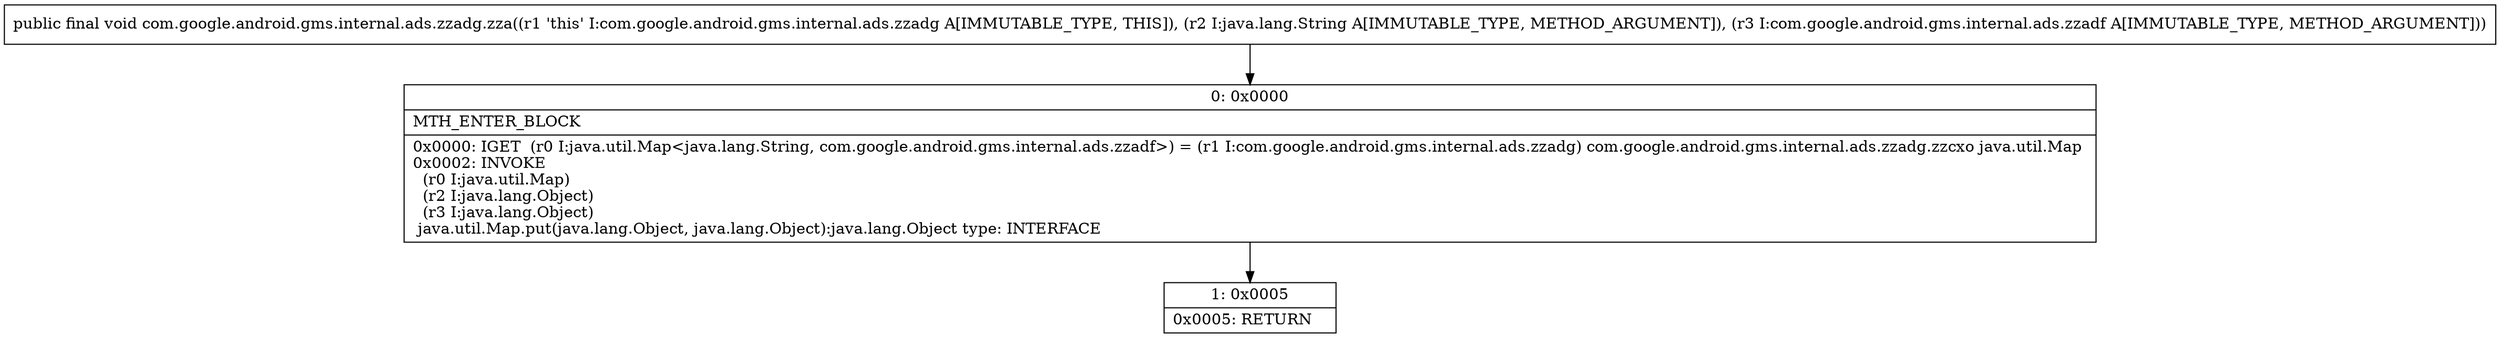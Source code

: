 digraph "CFG forcom.google.android.gms.internal.ads.zzadg.zza(Ljava\/lang\/String;Lcom\/google\/android\/gms\/internal\/ads\/zzadf;)V" {
Node_0 [shape=record,label="{0\:\ 0x0000|MTH_ENTER_BLOCK\l|0x0000: IGET  (r0 I:java.util.Map\<java.lang.String, com.google.android.gms.internal.ads.zzadf\>) = (r1 I:com.google.android.gms.internal.ads.zzadg) com.google.android.gms.internal.ads.zzadg.zzcxo java.util.Map \l0x0002: INVOKE  \l  (r0 I:java.util.Map)\l  (r2 I:java.lang.Object)\l  (r3 I:java.lang.Object)\l java.util.Map.put(java.lang.Object, java.lang.Object):java.lang.Object type: INTERFACE \l}"];
Node_1 [shape=record,label="{1\:\ 0x0005|0x0005: RETURN   \l}"];
MethodNode[shape=record,label="{public final void com.google.android.gms.internal.ads.zzadg.zza((r1 'this' I:com.google.android.gms.internal.ads.zzadg A[IMMUTABLE_TYPE, THIS]), (r2 I:java.lang.String A[IMMUTABLE_TYPE, METHOD_ARGUMENT]), (r3 I:com.google.android.gms.internal.ads.zzadf A[IMMUTABLE_TYPE, METHOD_ARGUMENT])) }"];
MethodNode -> Node_0;
Node_0 -> Node_1;
}

